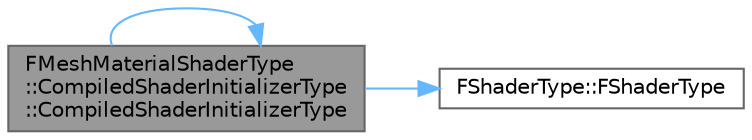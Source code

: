 digraph "FMeshMaterialShaderType::CompiledShaderInitializerType::CompiledShaderInitializerType"
{
 // INTERACTIVE_SVG=YES
 // LATEX_PDF_SIZE
  bgcolor="transparent";
  edge [fontname=Helvetica,fontsize=10,labelfontname=Helvetica,labelfontsize=10];
  node [fontname=Helvetica,fontsize=10,shape=box,height=0.2,width=0.4];
  rankdir="LR";
  Node1 [id="Node000001",label="FMeshMaterialShaderType\l::CompiledShaderInitializerType\l::CompiledShaderInitializerType",height=0.2,width=0.4,color="gray40", fillcolor="grey60", style="filled", fontcolor="black",tooltip=" "];
  Node1 -> Node1 [id="edge1_Node000001_Node000001",color="steelblue1",style="solid",tooltip=" "];
  Node1 -> Node2 [id="edge2_Node000001_Node000002",color="steelblue1",style="solid",tooltip=" "];
  Node2 [id="Node000002",label="FShaderType::FShaderType",height=0.2,width=0.4,color="grey40", fillcolor="white", style="filled",URL="$dc/d73/classFShaderType.html#a3934b2e42df903482d06d7489e883caa",tooltip="Minimal initialization constructor."];
}
